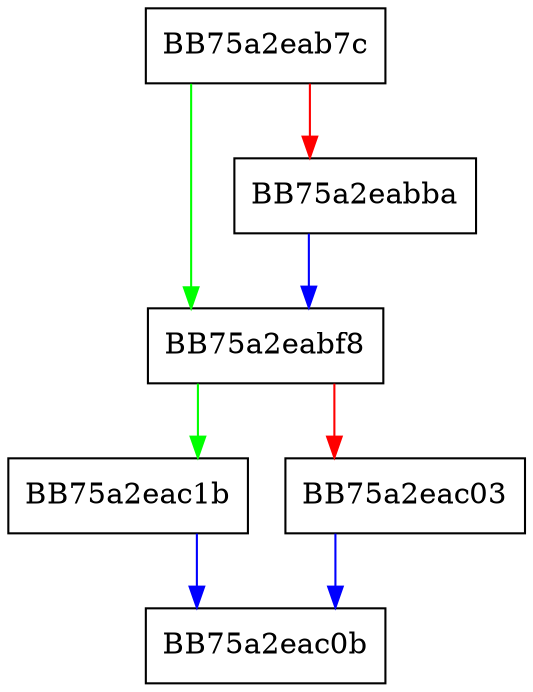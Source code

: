 digraph FUN_75a2eab7c {
  node [shape="box"];
  graph [splines=ortho];
  BB75a2eab7c -> BB75a2eabf8 [color="green"];
  BB75a2eab7c -> BB75a2eabba [color="red"];
  BB75a2eabba -> BB75a2eabf8 [color="blue"];
  BB75a2eabf8 -> BB75a2eac1b [color="green"];
  BB75a2eabf8 -> BB75a2eac03 [color="red"];
  BB75a2eac03 -> BB75a2eac0b [color="blue"];
  BB75a2eac1b -> BB75a2eac0b [color="blue"];
}